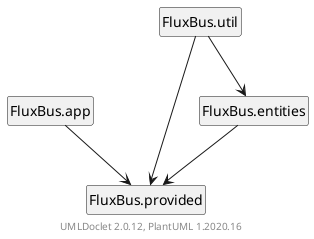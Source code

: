 @startuml
    set namespaceSeparator none
    hide circle
    hide empty fields
    hide empty methods

    FluxBus.app --> FluxBus.provided
    FluxBus.entities --> FluxBus.provided
    FluxBus.util --> FluxBus.entities
    FluxBus.util --> FluxBus.provided

    ' Package links
    class "FluxBus.app" [[FluxBus/app/package-summary.html]] {
    }
    class "FluxBus.provided" [[FluxBus/provided/package-summary.html]] {
    }
    class "FluxBus.entities" [[FluxBus/entities/package-summary.html]] {
    }
    class "FluxBus.util" [[FluxBus/util/package-summary.html]] {
    }

    center footer UMLDoclet 2.0.12, PlantUML 1.2020.16
@enduml

